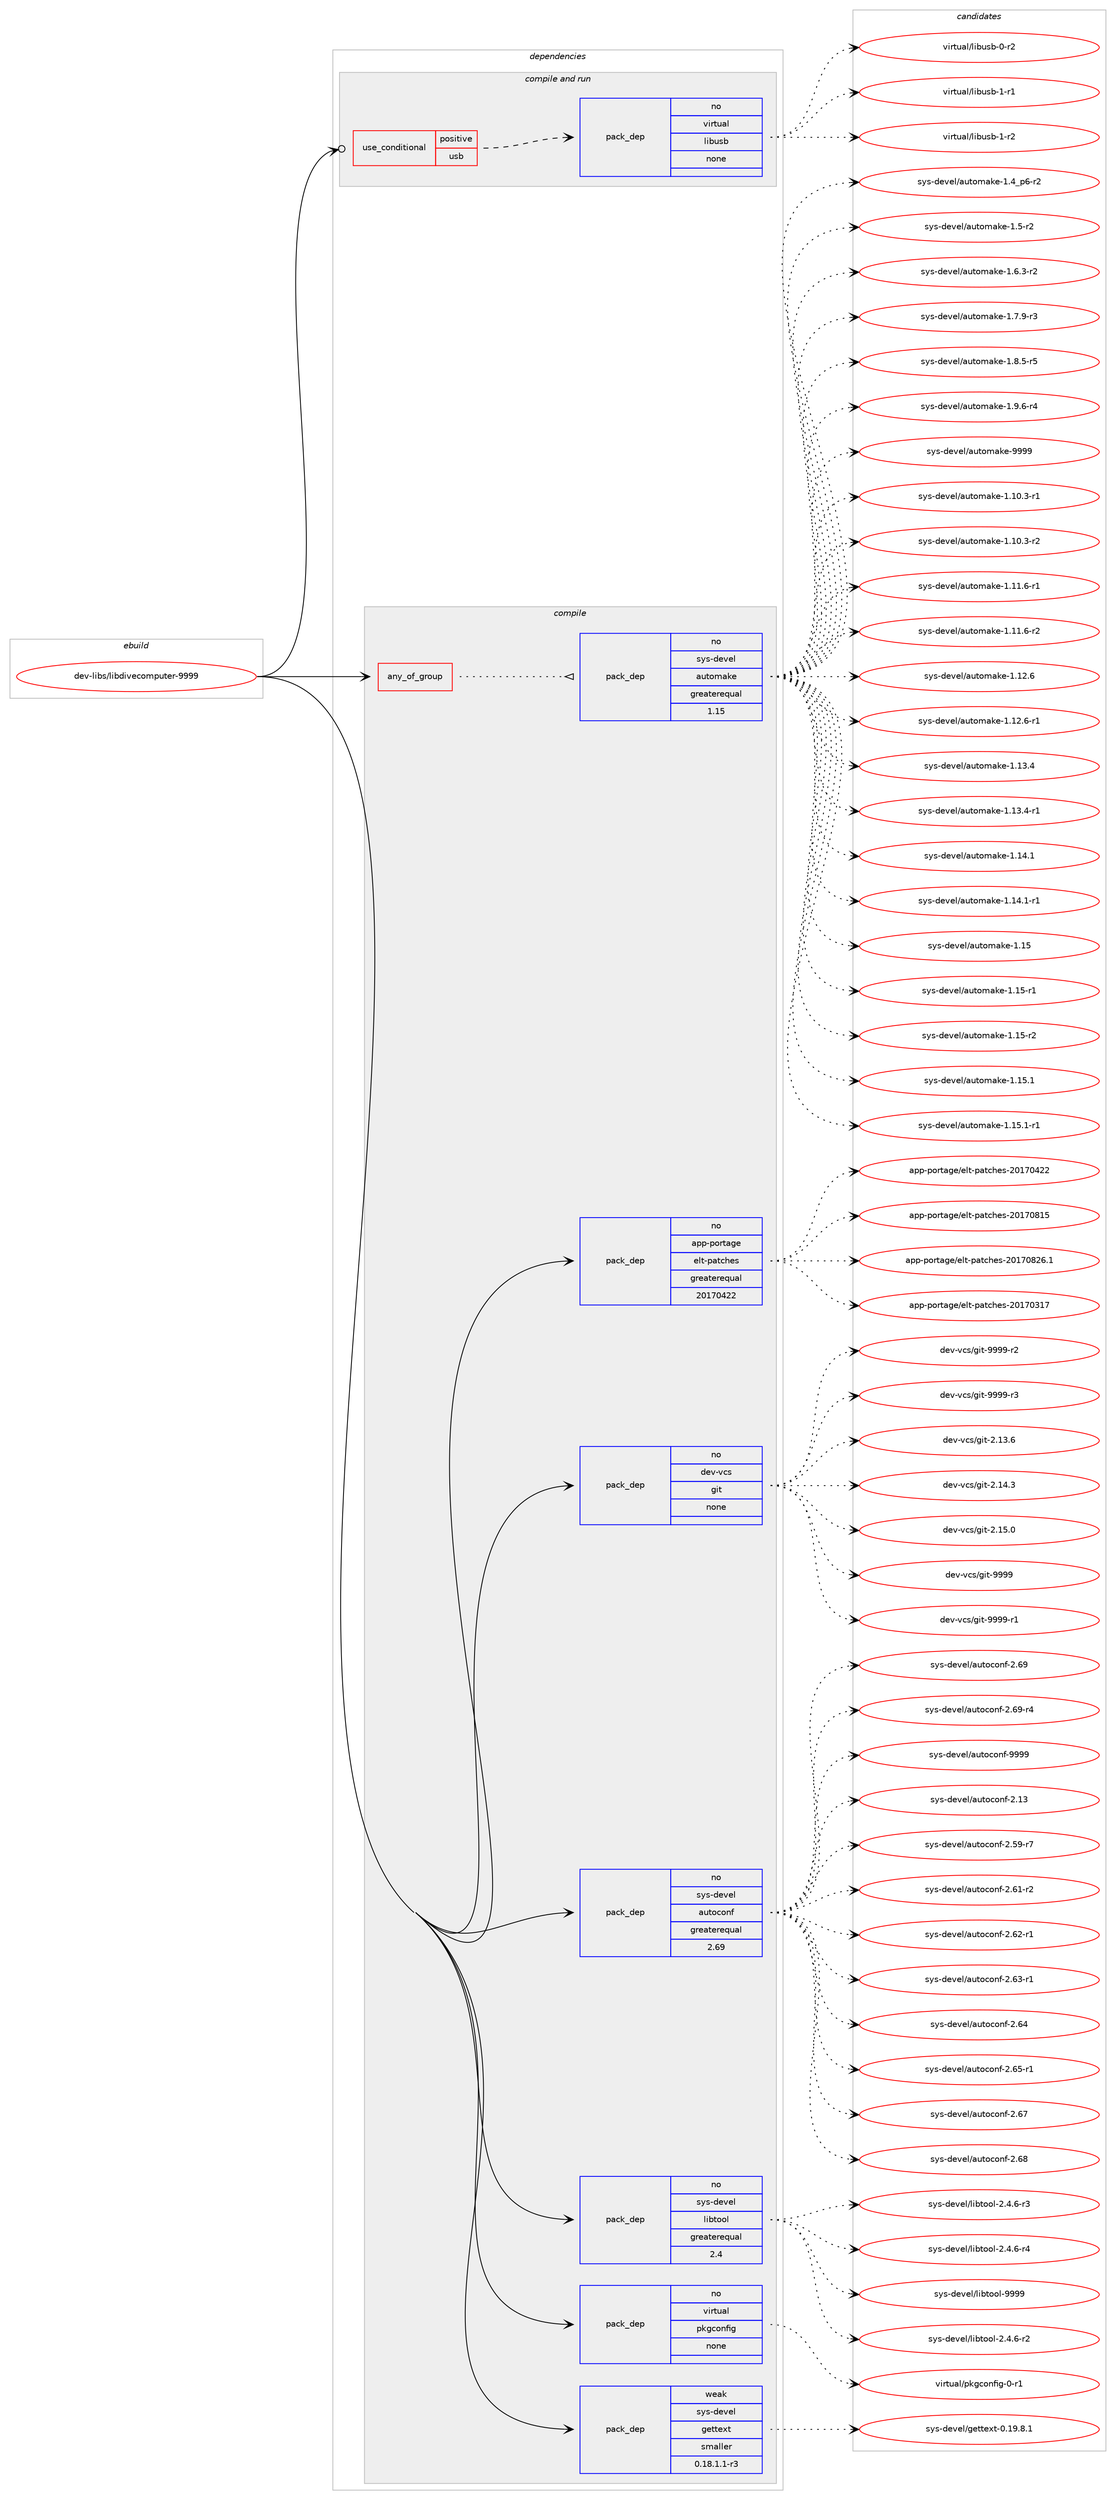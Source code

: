 digraph prolog {

# *************
# Graph options
# *************

newrank=true;
concentrate=true;
compound=true;
graph [rankdir=LR,fontname=Helvetica,fontsize=10,ranksep=1.5];#, ranksep=2.5, nodesep=0.2];
edge  [arrowhead=vee];
node  [fontname=Helvetica,fontsize=10];

# **********
# The ebuild
# **********

subgraph cluster_leftcol {
color=gray;
rank=same;
label=<<i>ebuild</i>>;
id [label="dev-libs/libdivecomputer-9999", color=red, width=4, href="../dev-libs/libdivecomputer-9999.svg"];
}

# ****************
# The dependencies
# ****************

subgraph cluster_midcol {
color=gray;
label=<<i>dependencies</i>>;
subgraph cluster_compile {
fillcolor="#eeeeee";
style=filled;
label=<<i>compile</i>>;
subgraph any3332 {
dependency114604 [label=<<TABLE BORDER="0" CELLBORDER="1" CELLSPACING="0" CELLPADDING="4"><TR><TD CELLPADDING="10">any_of_group</TD></TR></TABLE>>, shape=none, color=red];subgraph pack86433 {
dependency114605 [label=<<TABLE BORDER="0" CELLBORDER="1" CELLSPACING="0" CELLPADDING="4" WIDTH="220"><TR><TD ROWSPAN="6" CELLPADDING="30">pack_dep</TD></TR><TR><TD WIDTH="110">no</TD></TR><TR><TD>sys-devel</TD></TR><TR><TD>automake</TD></TR><TR><TD>greaterequal</TD></TR><TR><TD>1.15</TD></TR></TABLE>>, shape=none, color=blue];
}
dependency114604:e -> dependency114605:w [weight=20,style="dotted",arrowhead="oinv"];
}
id:e -> dependency114604:w [weight=20,style="solid",arrowhead="vee"];
subgraph pack86434 {
dependency114606 [label=<<TABLE BORDER="0" CELLBORDER="1" CELLSPACING="0" CELLPADDING="4" WIDTH="220"><TR><TD ROWSPAN="6" CELLPADDING="30">pack_dep</TD></TR><TR><TD WIDTH="110">no</TD></TR><TR><TD>app-portage</TD></TR><TR><TD>elt-patches</TD></TR><TR><TD>greaterequal</TD></TR><TR><TD>20170422</TD></TR></TABLE>>, shape=none, color=blue];
}
id:e -> dependency114606:w [weight=20,style="solid",arrowhead="vee"];
subgraph pack86435 {
dependency114607 [label=<<TABLE BORDER="0" CELLBORDER="1" CELLSPACING="0" CELLPADDING="4" WIDTH="220"><TR><TD ROWSPAN="6" CELLPADDING="30">pack_dep</TD></TR><TR><TD WIDTH="110">no</TD></TR><TR><TD>dev-vcs</TD></TR><TR><TD>git</TD></TR><TR><TD>none</TD></TR><TR><TD></TD></TR></TABLE>>, shape=none, color=blue];
}
id:e -> dependency114607:w [weight=20,style="solid",arrowhead="vee"];
subgraph pack86436 {
dependency114608 [label=<<TABLE BORDER="0" CELLBORDER="1" CELLSPACING="0" CELLPADDING="4" WIDTH="220"><TR><TD ROWSPAN="6" CELLPADDING="30">pack_dep</TD></TR><TR><TD WIDTH="110">no</TD></TR><TR><TD>sys-devel</TD></TR><TR><TD>autoconf</TD></TR><TR><TD>greaterequal</TD></TR><TR><TD>2.69</TD></TR></TABLE>>, shape=none, color=blue];
}
id:e -> dependency114608:w [weight=20,style="solid",arrowhead="vee"];
subgraph pack86437 {
dependency114609 [label=<<TABLE BORDER="0" CELLBORDER="1" CELLSPACING="0" CELLPADDING="4" WIDTH="220"><TR><TD ROWSPAN="6" CELLPADDING="30">pack_dep</TD></TR><TR><TD WIDTH="110">no</TD></TR><TR><TD>sys-devel</TD></TR><TR><TD>libtool</TD></TR><TR><TD>greaterequal</TD></TR><TR><TD>2.4</TD></TR></TABLE>>, shape=none, color=blue];
}
id:e -> dependency114609:w [weight=20,style="solid",arrowhead="vee"];
subgraph pack86438 {
dependency114610 [label=<<TABLE BORDER="0" CELLBORDER="1" CELLSPACING="0" CELLPADDING="4" WIDTH="220"><TR><TD ROWSPAN="6" CELLPADDING="30">pack_dep</TD></TR><TR><TD WIDTH="110">no</TD></TR><TR><TD>virtual</TD></TR><TR><TD>pkgconfig</TD></TR><TR><TD>none</TD></TR><TR><TD></TD></TR></TABLE>>, shape=none, color=blue];
}
id:e -> dependency114610:w [weight=20,style="solid",arrowhead="vee"];
subgraph pack86439 {
dependency114611 [label=<<TABLE BORDER="0" CELLBORDER="1" CELLSPACING="0" CELLPADDING="4" WIDTH="220"><TR><TD ROWSPAN="6" CELLPADDING="30">pack_dep</TD></TR><TR><TD WIDTH="110">weak</TD></TR><TR><TD>sys-devel</TD></TR><TR><TD>gettext</TD></TR><TR><TD>smaller</TD></TR><TR><TD>0.18.1.1-r3</TD></TR></TABLE>>, shape=none, color=blue];
}
id:e -> dependency114611:w [weight=20,style="solid",arrowhead="vee"];
}
subgraph cluster_compileandrun {
fillcolor="#eeeeee";
style=filled;
label=<<i>compile and run</i>>;
subgraph cond24809 {
dependency114612 [label=<<TABLE BORDER="0" CELLBORDER="1" CELLSPACING="0" CELLPADDING="4"><TR><TD ROWSPAN="3" CELLPADDING="10">use_conditional</TD></TR><TR><TD>positive</TD></TR><TR><TD>usb</TD></TR></TABLE>>, shape=none, color=red];
subgraph pack86440 {
dependency114613 [label=<<TABLE BORDER="0" CELLBORDER="1" CELLSPACING="0" CELLPADDING="4" WIDTH="220"><TR><TD ROWSPAN="6" CELLPADDING="30">pack_dep</TD></TR><TR><TD WIDTH="110">no</TD></TR><TR><TD>virtual</TD></TR><TR><TD>libusb</TD></TR><TR><TD>none</TD></TR><TR><TD></TD></TR></TABLE>>, shape=none, color=blue];
}
dependency114612:e -> dependency114613:w [weight=20,style="dashed",arrowhead="vee"];
}
id:e -> dependency114612:w [weight=20,style="solid",arrowhead="odotvee"];
}
subgraph cluster_run {
fillcolor="#eeeeee";
style=filled;
label=<<i>run</i>>;
}
}

# **************
# The candidates
# **************

subgraph cluster_choices {
rank=same;
color=gray;
label=<<i>candidates</i>>;

subgraph choice86433 {
color=black;
nodesep=1;
choice11512111545100101118101108479711711611110997107101454946494846514511449 [label="sys-devel/automake-1.10.3-r1", color=red, width=4,href="../sys-devel/automake-1.10.3-r1.svg"];
choice11512111545100101118101108479711711611110997107101454946494846514511450 [label="sys-devel/automake-1.10.3-r2", color=red, width=4,href="../sys-devel/automake-1.10.3-r2.svg"];
choice11512111545100101118101108479711711611110997107101454946494946544511449 [label="sys-devel/automake-1.11.6-r1", color=red, width=4,href="../sys-devel/automake-1.11.6-r1.svg"];
choice11512111545100101118101108479711711611110997107101454946494946544511450 [label="sys-devel/automake-1.11.6-r2", color=red, width=4,href="../sys-devel/automake-1.11.6-r2.svg"];
choice1151211154510010111810110847971171161111099710710145494649504654 [label="sys-devel/automake-1.12.6", color=red, width=4,href="../sys-devel/automake-1.12.6.svg"];
choice11512111545100101118101108479711711611110997107101454946495046544511449 [label="sys-devel/automake-1.12.6-r1", color=red, width=4,href="../sys-devel/automake-1.12.6-r1.svg"];
choice1151211154510010111810110847971171161111099710710145494649514652 [label="sys-devel/automake-1.13.4", color=red, width=4,href="../sys-devel/automake-1.13.4.svg"];
choice11512111545100101118101108479711711611110997107101454946495146524511449 [label="sys-devel/automake-1.13.4-r1", color=red, width=4,href="../sys-devel/automake-1.13.4-r1.svg"];
choice1151211154510010111810110847971171161111099710710145494649524649 [label="sys-devel/automake-1.14.1", color=red, width=4,href="../sys-devel/automake-1.14.1.svg"];
choice11512111545100101118101108479711711611110997107101454946495246494511449 [label="sys-devel/automake-1.14.1-r1", color=red, width=4,href="../sys-devel/automake-1.14.1-r1.svg"];
choice115121115451001011181011084797117116111109971071014549464953 [label="sys-devel/automake-1.15", color=red, width=4,href="../sys-devel/automake-1.15.svg"];
choice1151211154510010111810110847971171161111099710710145494649534511449 [label="sys-devel/automake-1.15-r1", color=red, width=4,href="../sys-devel/automake-1.15-r1.svg"];
choice1151211154510010111810110847971171161111099710710145494649534511450 [label="sys-devel/automake-1.15-r2", color=red, width=4,href="../sys-devel/automake-1.15-r2.svg"];
choice1151211154510010111810110847971171161111099710710145494649534649 [label="sys-devel/automake-1.15.1", color=red, width=4,href="../sys-devel/automake-1.15.1.svg"];
choice11512111545100101118101108479711711611110997107101454946495346494511449 [label="sys-devel/automake-1.15.1-r1", color=red, width=4,href="../sys-devel/automake-1.15.1-r1.svg"];
choice115121115451001011181011084797117116111109971071014549465295112544511450 [label="sys-devel/automake-1.4_p6-r2", color=red, width=4,href="../sys-devel/automake-1.4_p6-r2.svg"];
choice11512111545100101118101108479711711611110997107101454946534511450 [label="sys-devel/automake-1.5-r2", color=red, width=4,href="../sys-devel/automake-1.5-r2.svg"];
choice115121115451001011181011084797117116111109971071014549465446514511450 [label="sys-devel/automake-1.6.3-r2", color=red, width=4,href="../sys-devel/automake-1.6.3-r2.svg"];
choice115121115451001011181011084797117116111109971071014549465546574511451 [label="sys-devel/automake-1.7.9-r3", color=red, width=4,href="../sys-devel/automake-1.7.9-r3.svg"];
choice115121115451001011181011084797117116111109971071014549465646534511453 [label="sys-devel/automake-1.8.5-r5", color=red, width=4,href="../sys-devel/automake-1.8.5-r5.svg"];
choice115121115451001011181011084797117116111109971071014549465746544511452 [label="sys-devel/automake-1.9.6-r4", color=red, width=4,href="../sys-devel/automake-1.9.6-r4.svg"];
choice115121115451001011181011084797117116111109971071014557575757 [label="sys-devel/automake-9999", color=red, width=4,href="../sys-devel/automake-9999.svg"];
dependency114605:e -> choice11512111545100101118101108479711711611110997107101454946494846514511449:w [style=dotted,weight="100"];
dependency114605:e -> choice11512111545100101118101108479711711611110997107101454946494846514511450:w [style=dotted,weight="100"];
dependency114605:e -> choice11512111545100101118101108479711711611110997107101454946494946544511449:w [style=dotted,weight="100"];
dependency114605:e -> choice11512111545100101118101108479711711611110997107101454946494946544511450:w [style=dotted,weight="100"];
dependency114605:e -> choice1151211154510010111810110847971171161111099710710145494649504654:w [style=dotted,weight="100"];
dependency114605:e -> choice11512111545100101118101108479711711611110997107101454946495046544511449:w [style=dotted,weight="100"];
dependency114605:e -> choice1151211154510010111810110847971171161111099710710145494649514652:w [style=dotted,weight="100"];
dependency114605:e -> choice11512111545100101118101108479711711611110997107101454946495146524511449:w [style=dotted,weight="100"];
dependency114605:e -> choice1151211154510010111810110847971171161111099710710145494649524649:w [style=dotted,weight="100"];
dependency114605:e -> choice11512111545100101118101108479711711611110997107101454946495246494511449:w [style=dotted,weight="100"];
dependency114605:e -> choice115121115451001011181011084797117116111109971071014549464953:w [style=dotted,weight="100"];
dependency114605:e -> choice1151211154510010111810110847971171161111099710710145494649534511449:w [style=dotted,weight="100"];
dependency114605:e -> choice1151211154510010111810110847971171161111099710710145494649534511450:w [style=dotted,weight="100"];
dependency114605:e -> choice1151211154510010111810110847971171161111099710710145494649534649:w [style=dotted,weight="100"];
dependency114605:e -> choice11512111545100101118101108479711711611110997107101454946495346494511449:w [style=dotted,weight="100"];
dependency114605:e -> choice115121115451001011181011084797117116111109971071014549465295112544511450:w [style=dotted,weight="100"];
dependency114605:e -> choice11512111545100101118101108479711711611110997107101454946534511450:w [style=dotted,weight="100"];
dependency114605:e -> choice115121115451001011181011084797117116111109971071014549465446514511450:w [style=dotted,weight="100"];
dependency114605:e -> choice115121115451001011181011084797117116111109971071014549465546574511451:w [style=dotted,weight="100"];
dependency114605:e -> choice115121115451001011181011084797117116111109971071014549465646534511453:w [style=dotted,weight="100"];
dependency114605:e -> choice115121115451001011181011084797117116111109971071014549465746544511452:w [style=dotted,weight="100"];
dependency114605:e -> choice115121115451001011181011084797117116111109971071014557575757:w [style=dotted,weight="100"];
}
subgraph choice86434 {
color=black;
nodesep=1;
choice97112112451121111141169710310147101108116451129711699104101115455048495548514955 [label="app-portage/elt-patches-20170317", color=red, width=4,href="../app-portage/elt-patches-20170317.svg"];
choice97112112451121111141169710310147101108116451129711699104101115455048495548525050 [label="app-portage/elt-patches-20170422", color=red, width=4,href="../app-portage/elt-patches-20170422.svg"];
choice97112112451121111141169710310147101108116451129711699104101115455048495548564953 [label="app-portage/elt-patches-20170815", color=red, width=4,href="../app-portage/elt-patches-20170815.svg"];
choice971121124511211111411697103101471011081164511297116991041011154550484955485650544649 [label="app-portage/elt-patches-20170826.1", color=red, width=4,href="../app-portage/elt-patches-20170826.1.svg"];
dependency114606:e -> choice97112112451121111141169710310147101108116451129711699104101115455048495548514955:w [style=dotted,weight="100"];
dependency114606:e -> choice97112112451121111141169710310147101108116451129711699104101115455048495548525050:w [style=dotted,weight="100"];
dependency114606:e -> choice97112112451121111141169710310147101108116451129711699104101115455048495548564953:w [style=dotted,weight="100"];
dependency114606:e -> choice971121124511211111411697103101471011081164511297116991041011154550484955485650544649:w [style=dotted,weight="100"];
}
subgraph choice86435 {
color=black;
nodesep=1;
choice10010111845118991154710310511645504649514654 [label="dev-vcs/git-2.13.6", color=red, width=4,href="../dev-vcs/git-2.13.6.svg"];
choice10010111845118991154710310511645504649524651 [label="dev-vcs/git-2.14.3", color=red, width=4,href="../dev-vcs/git-2.14.3.svg"];
choice10010111845118991154710310511645504649534648 [label="dev-vcs/git-2.15.0", color=red, width=4,href="../dev-vcs/git-2.15.0.svg"];
choice1001011184511899115471031051164557575757 [label="dev-vcs/git-9999", color=red, width=4,href="../dev-vcs/git-9999.svg"];
choice10010111845118991154710310511645575757574511449 [label="dev-vcs/git-9999-r1", color=red, width=4,href="../dev-vcs/git-9999-r1.svg"];
choice10010111845118991154710310511645575757574511450 [label="dev-vcs/git-9999-r2", color=red, width=4,href="../dev-vcs/git-9999-r2.svg"];
choice10010111845118991154710310511645575757574511451 [label="dev-vcs/git-9999-r3", color=red, width=4,href="../dev-vcs/git-9999-r3.svg"];
dependency114607:e -> choice10010111845118991154710310511645504649514654:w [style=dotted,weight="100"];
dependency114607:e -> choice10010111845118991154710310511645504649524651:w [style=dotted,weight="100"];
dependency114607:e -> choice10010111845118991154710310511645504649534648:w [style=dotted,weight="100"];
dependency114607:e -> choice1001011184511899115471031051164557575757:w [style=dotted,weight="100"];
dependency114607:e -> choice10010111845118991154710310511645575757574511449:w [style=dotted,weight="100"];
dependency114607:e -> choice10010111845118991154710310511645575757574511450:w [style=dotted,weight="100"];
dependency114607:e -> choice10010111845118991154710310511645575757574511451:w [style=dotted,weight="100"];
}
subgraph choice86436 {
color=black;
nodesep=1;
choice115121115451001011181011084797117116111991111101024550464951 [label="sys-devel/autoconf-2.13", color=red, width=4,href="../sys-devel/autoconf-2.13.svg"];
choice1151211154510010111810110847971171161119911111010245504653574511455 [label="sys-devel/autoconf-2.59-r7", color=red, width=4,href="../sys-devel/autoconf-2.59-r7.svg"];
choice1151211154510010111810110847971171161119911111010245504654494511450 [label="sys-devel/autoconf-2.61-r2", color=red, width=4,href="../sys-devel/autoconf-2.61-r2.svg"];
choice1151211154510010111810110847971171161119911111010245504654504511449 [label="sys-devel/autoconf-2.62-r1", color=red, width=4,href="../sys-devel/autoconf-2.62-r1.svg"];
choice1151211154510010111810110847971171161119911111010245504654514511449 [label="sys-devel/autoconf-2.63-r1", color=red, width=4,href="../sys-devel/autoconf-2.63-r1.svg"];
choice115121115451001011181011084797117116111991111101024550465452 [label="sys-devel/autoconf-2.64", color=red, width=4,href="../sys-devel/autoconf-2.64.svg"];
choice1151211154510010111810110847971171161119911111010245504654534511449 [label="sys-devel/autoconf-2.65-r1", color=red, width=4,href="../sys-devel/autoconf-2.65-r1.svg"];
choice115121115451001011181011084797117116111991111101024550465455 [label="sys-devel/autoconf-2.67", color=red, width=4,href="../sys-devel/autoconf-2.67.svg"];
choice115121115451001011181011084797117116111991111101024550465456 [label="sys-devel/autoconf-2.68", color=red, width=4,href="../sys-devel/autoconf-2.68.svg"];
choice115121115451001011181011084797117116111991111101024550465457 [label="sys-devel/autoconf-2.69", color=red, width=4,href="../sys-devel/autoconf-2.69.svg"];
choice1151211154510010111810110847971171161119911111010245504654574511452 [label="sys-devel/autoconf-2.69-r4", color=red, width=4,href="../sys-devel/autoconf-2.69-r4.svg"];
choice115121115451001011181011084797117116111991111101024557575757 [label="sys-devel/autoconf-9999", color=red, width=4,href="../sys-devel/autoconf-9999.svg"];
dependency114608:e -> choice115121115451001011181011084797117116111991111101024550464951:w [style=dotted,weight="100"];
dependency114608:e -> choice1151211154510010111810110847971171161119911111010245504653574511455:w [style=dotted,weight="100"];
dependency114608:e -> choice1151211154510010111810110847971171161119911111010245504654494511450:w [style=dotted,weight="100"];
dependency114608:e -> choice1151211154510010111810110847971171161119911111010245504654504511449:w [style=dotted,weight="100"];
dependency114608:e -> choice1151211154510010111810110847971171161119911111010245504654514511449:w [style=dotted,weight="100"];
dependency114608:e -> choice115121115451001011181011084797117116111991111101024550465452:w [style=dotted,weight="100"];
dependency114608:e -> choice1151211154510010111810110847971171161119911111010245504654534511449:w [style=dotted,weight="100"];
dependency114608:e -> choice115121115451001011181011084797117116111991111101024550465455:w [style=dotted,weight="100"];
dependency114608:e -> choice115121115451001011181011084797117116111991111101024550465456:w [style=dotted,weight="100"];
dependency114608:e -> choice115121115451001011181011084797117116111991111101024550465457:w [style=dotted,weight="100"];
dependency114608:e -> choice1151211154510010111810110847971171161119911111010245504654574511452:w [style=dotted,weight="100"];
dependency114608:e -> choice115121115451001011181011084797117116111991111101024557575757:w [style=dotted,weight="100"];
}
subgraph choice86437 {
color=black;
nodesep=1;
choice1151211154510010111810110847108105981161111111084550465246544511450 [label="sys-devel/libtool-2.4.6-r2", color=red, width=4,href="../sys-devel/libtool-2.4.6-r2.svg"];
choice1151211154510010111810110847108105981161111111084550465246544511451 [label="sys-devel/libtool-2.4.6-r3", color=red, width=4,href="../sys-devel/libtool-2.4.6-r3.svg"];
choice1151211154510010111810110847108105981161111111084550465246544511452 [label="sys-devel/libtool-2.4.6-r4", color=red, width=4,href="../sys-devel/libtool-2.4.6-r4.svg"];
choice1151211154510010111810110847108105981161111111084557575757 [label="sys-devel/libtool-9999", color=red, width=4,href="../sys-devel/libtool-9999.svg"];
dependency114609:e -> choice1151211154510010111810110847108105981161111111084550465246544511450:w [style=dotted,weight="100"];
dependency114609:e -> choice1151211154510010111810110847108105981161111111084550465246544511451:w [style=dotted,weight="100"];
dependency114609:e -> choice1151211154510010111810110847108105981161111111084550465246544511452:w [style=dotted,weight="100"];
dependency114609:e -> choice1151211154510010111810110847108105981161111111084557575757:w [style=dotted,weight="100"];
}
subgraph choice86438 {
color=black;
nodesep=1;
choice11810511411611797108471121071039911111010210510345484511449 [label="virtual/pkgconfig-0-r1", color=red, width=4,href="../virtual/pkgconfig-0-r1.svg"];
dependency114610:e -> choice11810511411611797108471121071039911111010210510345484511449:w [style=dotted,weight="100"];
}
subgraph choice86439 {
color=black;
nodesep=1;
choice1151211154510010111810110847103101116116101120116454846495746564649 [label="sys-devel/gettext-0.19.8.1", color=red, width=4,href="../sys-devel/gettext-0.19.8.1.svg"];
dependency114611:e -> choice1151211154510010111810110847103101116116101120116454846495746564649:w [style=dotted,weight="100"];
}
subgraph choice86440 {
color=black;
nodesep=1;
choice1181051141161179710847108105981171159845484511450 [label="virtual/libusb-0-r2", color=red, width=4,href="../virtual/libusb-0-r2.svg"];
choice1181051141161179710847108105981171159845494511449 [label="virtual/libusb-1-r1", color=red, width=4,href="../virtual/libusb-1-r1.svg"];
choice1181051141161179710847108105981171159845494511450 [label="virtual/libusb-1-r2", color=red, width=4,href="../virtual/libusb-1-r2.svg"];
dependency114613:e -> choice1181051141161179710847108105981171159845484511450:w [style=dotted,weight="100"];
dependency114613:e -> choice1181051141161179710847108105981171159845494511449:w [style=dotted,weight="100"];
dependency114613:e -> choice1181051141161179710847108105981171159845494511450:w [style=dotted,weight="100"];
}
}

}
